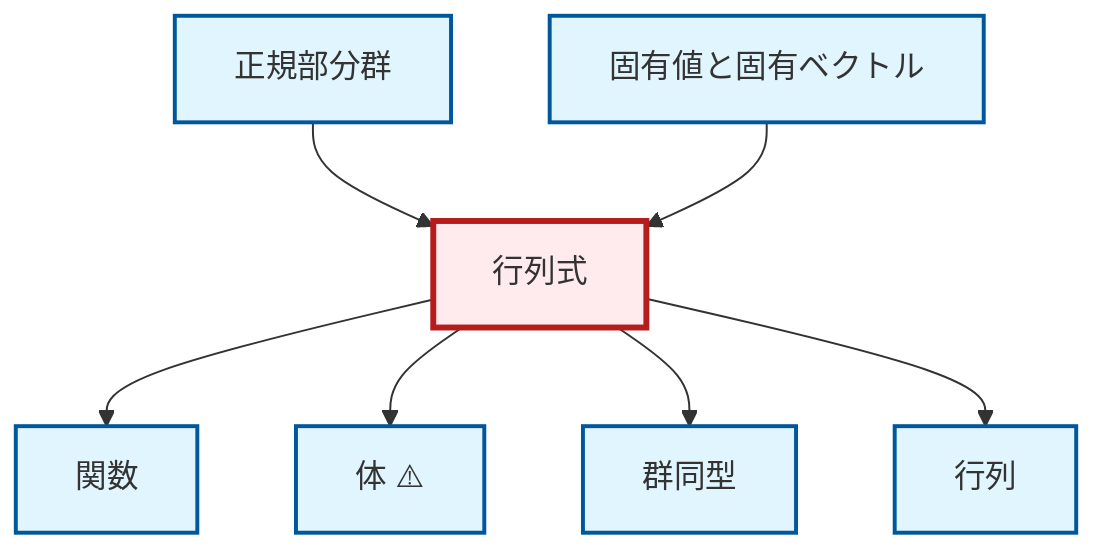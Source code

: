 graph TD
    classDef definition fill:#e1f5fe,stroke:#01579b,stroke-width:2px
    classDef theorem fill:#f3e5f5,stroke:#4a148c,stroke-width:2px
    classDef axiom fill:#fff3e0,stroke:#e65100,stroke-width:2px
    classDef example fill:#e8f5e9,stroke:#1b5e20,stroke-width:2px
    classDef current fill:#ffebee,stroke:#b71c1c,stroke-width:3px
    def-determinant["行列式"]:::definition
    def-matrix["行列"]:::definition
    def-field["体 ⚠️"]:::definition
    def-isomorphism["群同型"]:::definition
    def-function["関数"]:::definition
    def-normal-subgroup["正規部分群"]:::definition
    def-eigenvalue-eigenvector["固有値と固有ベクトル"]:::definition
    def-normal-subgroup --> def-determinant
    def-determinant --> def-function
    def-determinant --> def-field
    def-determinant --> def-isomorphism
    def-determinant --> def-matrix
    def-eigenvalue-eigenvector --> def-determinant
    class def-determinant current